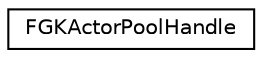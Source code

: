 digraph "Graphical Class Hierarchy"
{
 // LATEX_PDF_SIZE
  edge [fontname="Helvetica",fontsize="10",labelfontname="Helvetica",labelfontsize="10"];
  node [fontname="Helvetica",fontsize="10",shape=record];
  rankdir="LR";
  Node0 [label="FGKActorPoolHandle",height=0.2,width=0.4,color="black", fillcolor="white", style="filled",URL="$structFGKActorPoolHandle.html",tooltip=" "];
}
